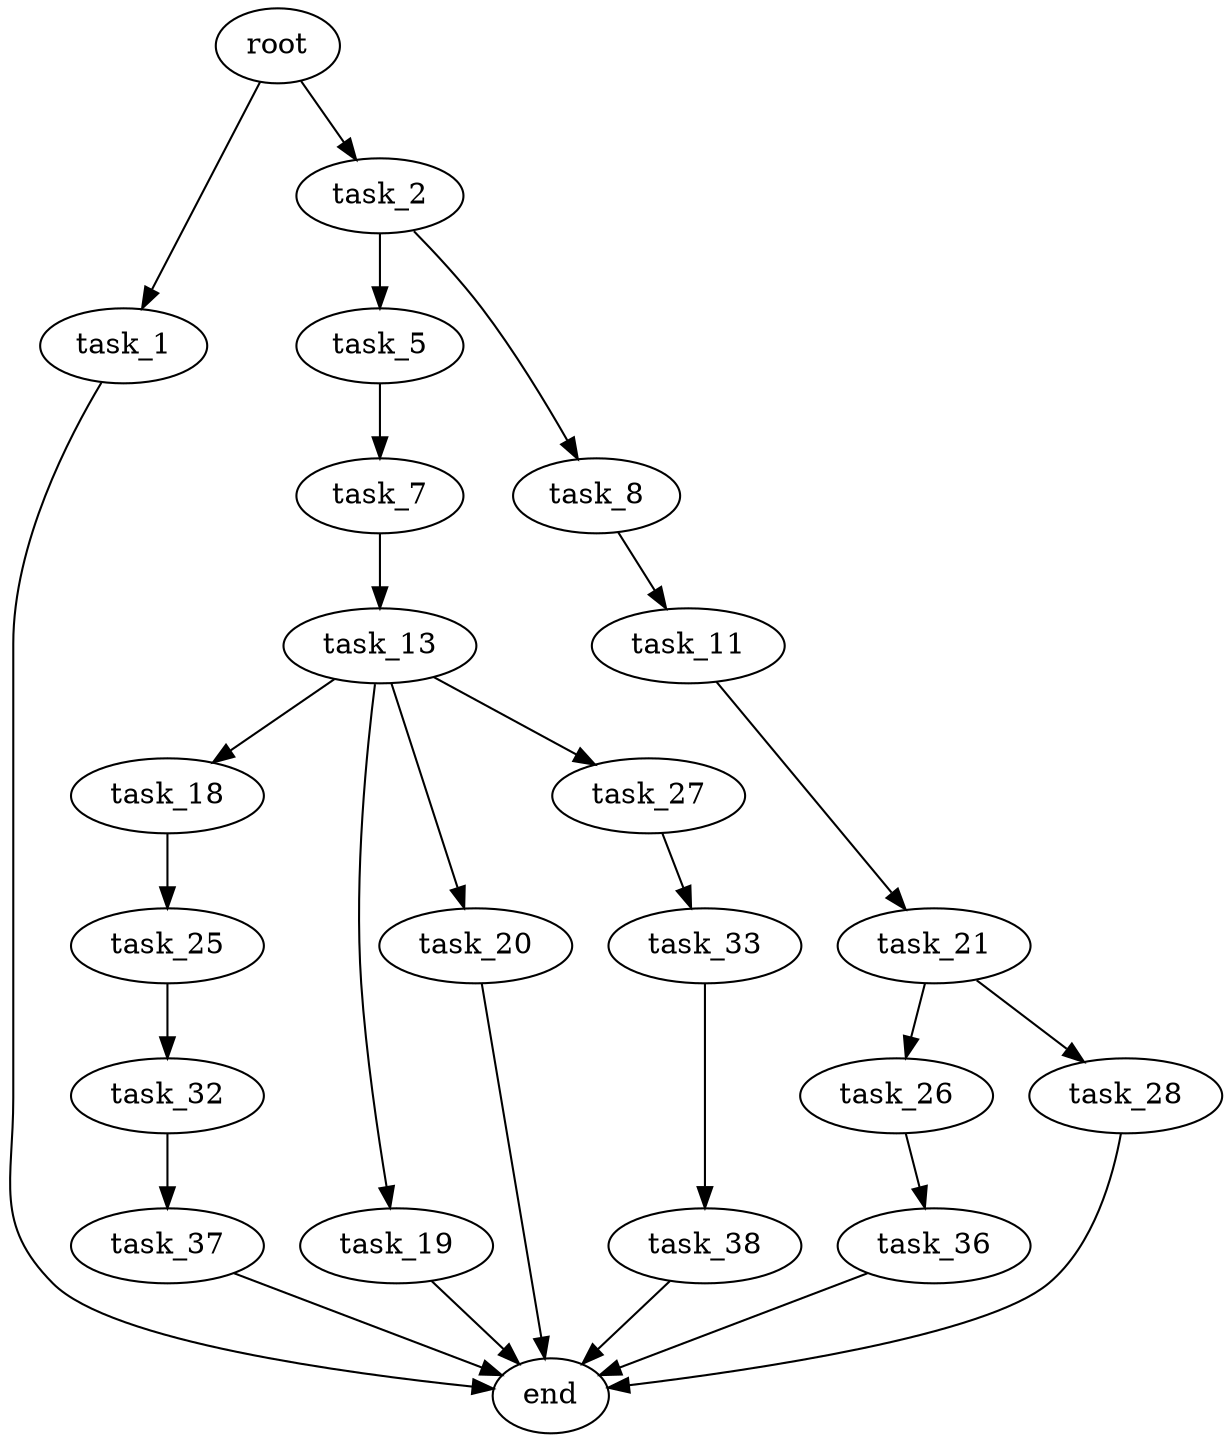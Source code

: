 digraph G {
  root [size="0.000000"];
  task_1 [size="468607565192.000000"];
  task_2 [size="15356404177.000000"];
  task_5 [size="12993055411.000000"];
  task_7 [size="29808497443.000000"];
  task_8 [size="28991029248.000000"];
  task_11 [size="1073741824000.000000"];
  task_13 [size="634226912299.000000"];
  task_18 [size="15975763726.000000"];
  task_19 [size="111715281265.000000"];
  task_20 [size="368293445632.000000"];
  task_21 [size="30356586895.000000"];
  task_25 [size="549755813888.000000"];
  task_26 [size="8589934592.000000"];
  task_27 [size="12984207744.000000"];
  task_28 [size="1694348724.000000"];
  task_32 [size="782757789696.000000"];
  task_33 [size="52428970948.000000"];
  task_36 [size="231928233984.000000"];
  task_37 [size="4085284138.000000"];
  task_38 [size="327716657634.000000"];
  end [size="0.000000"];

  root -> task_1 [size="1.000000"];
  root -> task_2 [size="1.000000"];
  task_1 -> end [size="1.000000"];
  task_2 -> task_5 [size="301989888.000000"];
  task_2 -> task_8 [size="301989888.000000"];
  task_5 -> task_7 [size="33554432.000000"];
  task_7 -> task_13 [size="679477248.000000"];
  task_8 -> task_11 [size="75497472.000000"];
  task_11 -> task_21 [size="838860800.000000"];
  task_13 -> task_18 [size="838860800.000000"];
  task_13 -> task_19 [size="838860800.000000"];
  task_13 -> task_20 [size="838860800.000000"];
  task_13 -> task_27 [size="838860800.000000"];
  task_18 -> task_25 [size="679477248.000000"];
  task_19 -> end [size="1.000000"];
  task_20 -> end [size="1.000000"];
  task_21 -> task_26 [size="679477248.000000"];
  task_21 -> task_28 [size="679477248.000000"];
  task_25 -> task_32 [size="536870912.000000"];
  task_26 -> task_36 [size="33554432.000000"];
  task_27 -> task_33 [size="301989888.000000"];
  task_28 -> end [size="1.000000"];
  task_32 -> task_37 [size="679477248.000000"];
  task_33 -> task_38 [size="134217728.000000"];
  task_36 -> end [size="1.000000"];
  task_37 -> end [size="1.000000"];
  task_38 -> end [size="1.000000"];
}
